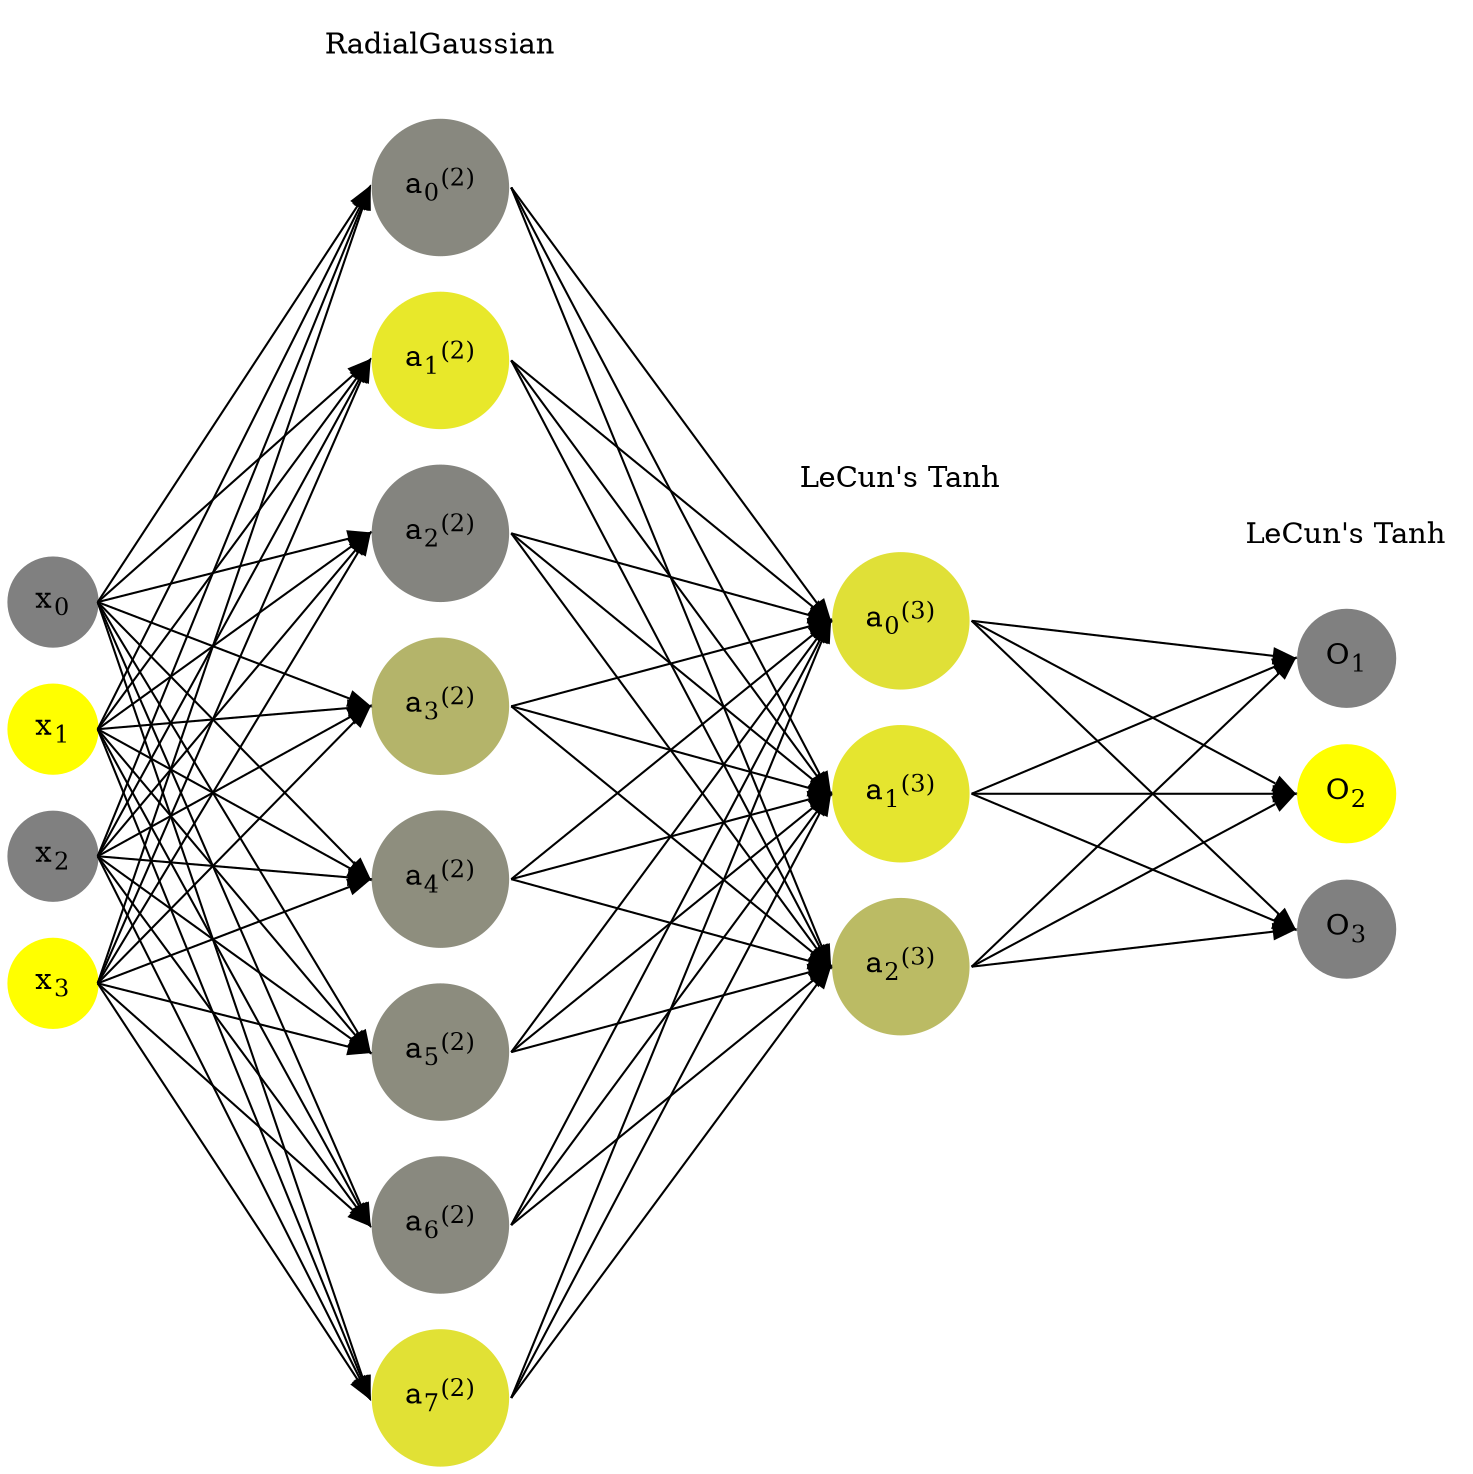 digraph G {
	rankdir = LR;
	splines=false;
	edge[style=invis];
	ranksep= 1.4;
	{
	node [shape=circle, color="0.1667, 0.0, 0.5", style=filled, fillcolor="0.1667, 0.0, 0.5"];
	x0 [label=<x<sub>0</sub>>];
	}
	{
	node [shape=circle, color="0.1667, 1.0, 1.0", style=filled, fillcolor="0.1667, 1.0, 1.0"];
	x1 [label=<x<sub>1</sub>>];
	}
	{
	node [shape=circle, color="0.1667, 0.0, 0.5", style=filled, fillcolor="0.1667, 0.0, 0.5"];
	x2 [label=<x<sub>2</sub>>];
	}
	{
	node [shape=circle, color="0.1667, 1.0, 1.0", style=filled, fillcolor="0.1667, 1.0, 1.0"];
	x3 [label=<x<sub>3</sub>>];
	}
	{
	node [shape=circle, color="0.1667, 0.062833, 0.531416", style=filled, fillcolor="0.1667, 0.062833, 0.531416"];
	a02 [label=<a<sub>0</sub><sup>(2)</sup>>];
	}
	{
	node [shape=circle, color="0.1667, 0.818829, 0.909415", style=filled, fillcolor="0.1667, 0.818829, 0.909415"];
	a12 [label=<a<sub>1</sub><sup>(2)</sup>>];
	}
	{
	node [shape=circle, color="0.1667, 0.031387, 0.515693", style=filled, fillcolor="0.1667, 0.031387, 0.515693"];
	a22 [label=<a<sub>2</sub><sup>(2)</sup>>];
	}
	{
	node [shape=circle, color="0.1667, 0.408329, 0.704164", style=filled, fillcolor="0.1667, 0.408329, 0.704164"];
	a32 [label=<a<sub>3</sub><sup>(2)</sup>>];
	}
	{
	node [shape=circle, color="0.1667, 0.109512, 0.554756", style=filled, fillcolor="0.1667, 0.109512, 0.554756"];
	a42 [label=<a<sub>4</sub><sup>(2)</sup>>];
	}
	{
	node [shape=circle, color="0.1667, 0.095036, 0.547518", style=filled, fillcolor="0.1667, 0.095036, 0.547518"];
	a52 [label=<a<sub>5</sub><sup>(2)</sup>>];
	}
	{
	node [shape=circle, color="0.1667, 0.076466, 0.538233", style=filled, fillcolor="0.1667, 0.076466, 0.538233"];
	a62 [label=<a<sub>6</sub><sup>(2)</sup>>];
	}
	{
	node [shape=circle, color="0.1667, 0.764742, 0.882371", style=filled, fillcolor="0.1667, 0.764742, 0.882371"];
	a72 [label=<a<sub>7</sub><sup>(2)</sup>>];
	}
	{
	node [shape=circle, color="0.1667, 0.752194, 0.876097", style=filled, fillcolor="0.1667, 0.752194, 0.876097"];
	a03 [label=<a<sub>0</sub><sup>(3)</sup>>];
	}
	{
	node [shape=circle, color="0.1667, 0.795355, 0.897678", style=filled, fillcolor="0.1667, 0.795355, 0.897678"];
	a13 [label=<a<sub>1</sub><sup>(3)</sup>>];
	}
	{
	node [shape=circle, color="0.1667, 0.464256, 0.732128", style=filled, fillcolor="0.1667, 0.464256, 0.732128"];
	a23 [label=<a<sub>2</sub><sup>(3)</sup>>];
	}
	{
	node [shape=circle, color="0.1667, 0.0, 0.5", style=filled, fillcolor="0.1667, 0.0, 0.5"];
	O1 [label=<O<sub>1</sub>>];
	}
	{
	node [shape=circle, color="0.1667, 1.0, 1.0", style=filled, fillcolor="0.1667, 1.0, 1.0"];
	O2 [label=<O<sub>2</sub>>];
	}
	{
	node [shape=circle, color="0.1667, 0.0, 0.5", style=filled, fillcolor="0.1667, 0.0, 0.5"];
	O3 [label=<O<sub>3</sub>>];
	}
	{
	rank=same;
	x0->x1->x2->x3;
	}
	{
	rank=same;
	a02->a12->a22->a32->a42->a52->a62->a72;
	}
	{
	rank=same;
	a03->a13->a23;
	}
	{
	rank=same;
	O1->O2->O3;
	}
	l1 [shape=plaintext,label="RadialGaussian"];
	l1->a02;
	{rank=same; l1;a02};
	l2 [shape=plaintext,label="LeCun's Tanh"];
	l2->a03;
	{rank=same; l2;a03};
	l3 [shape=plaintext,label="LeCun's Tanh"];
	l3->O1;
	{rank=same; l3;O1};
edge[style=solid, tailport=e, headport=w];
	{x0;x1;x2;x3} -> {a02;a12;a22;a32;a42;a52;a62;a72};
	{a02;a12;a22;a32;a42;a52;a62;a72} -> {a03;a13;a23};
	{a03;a13;a23} -> {O1,O2,O3};
}